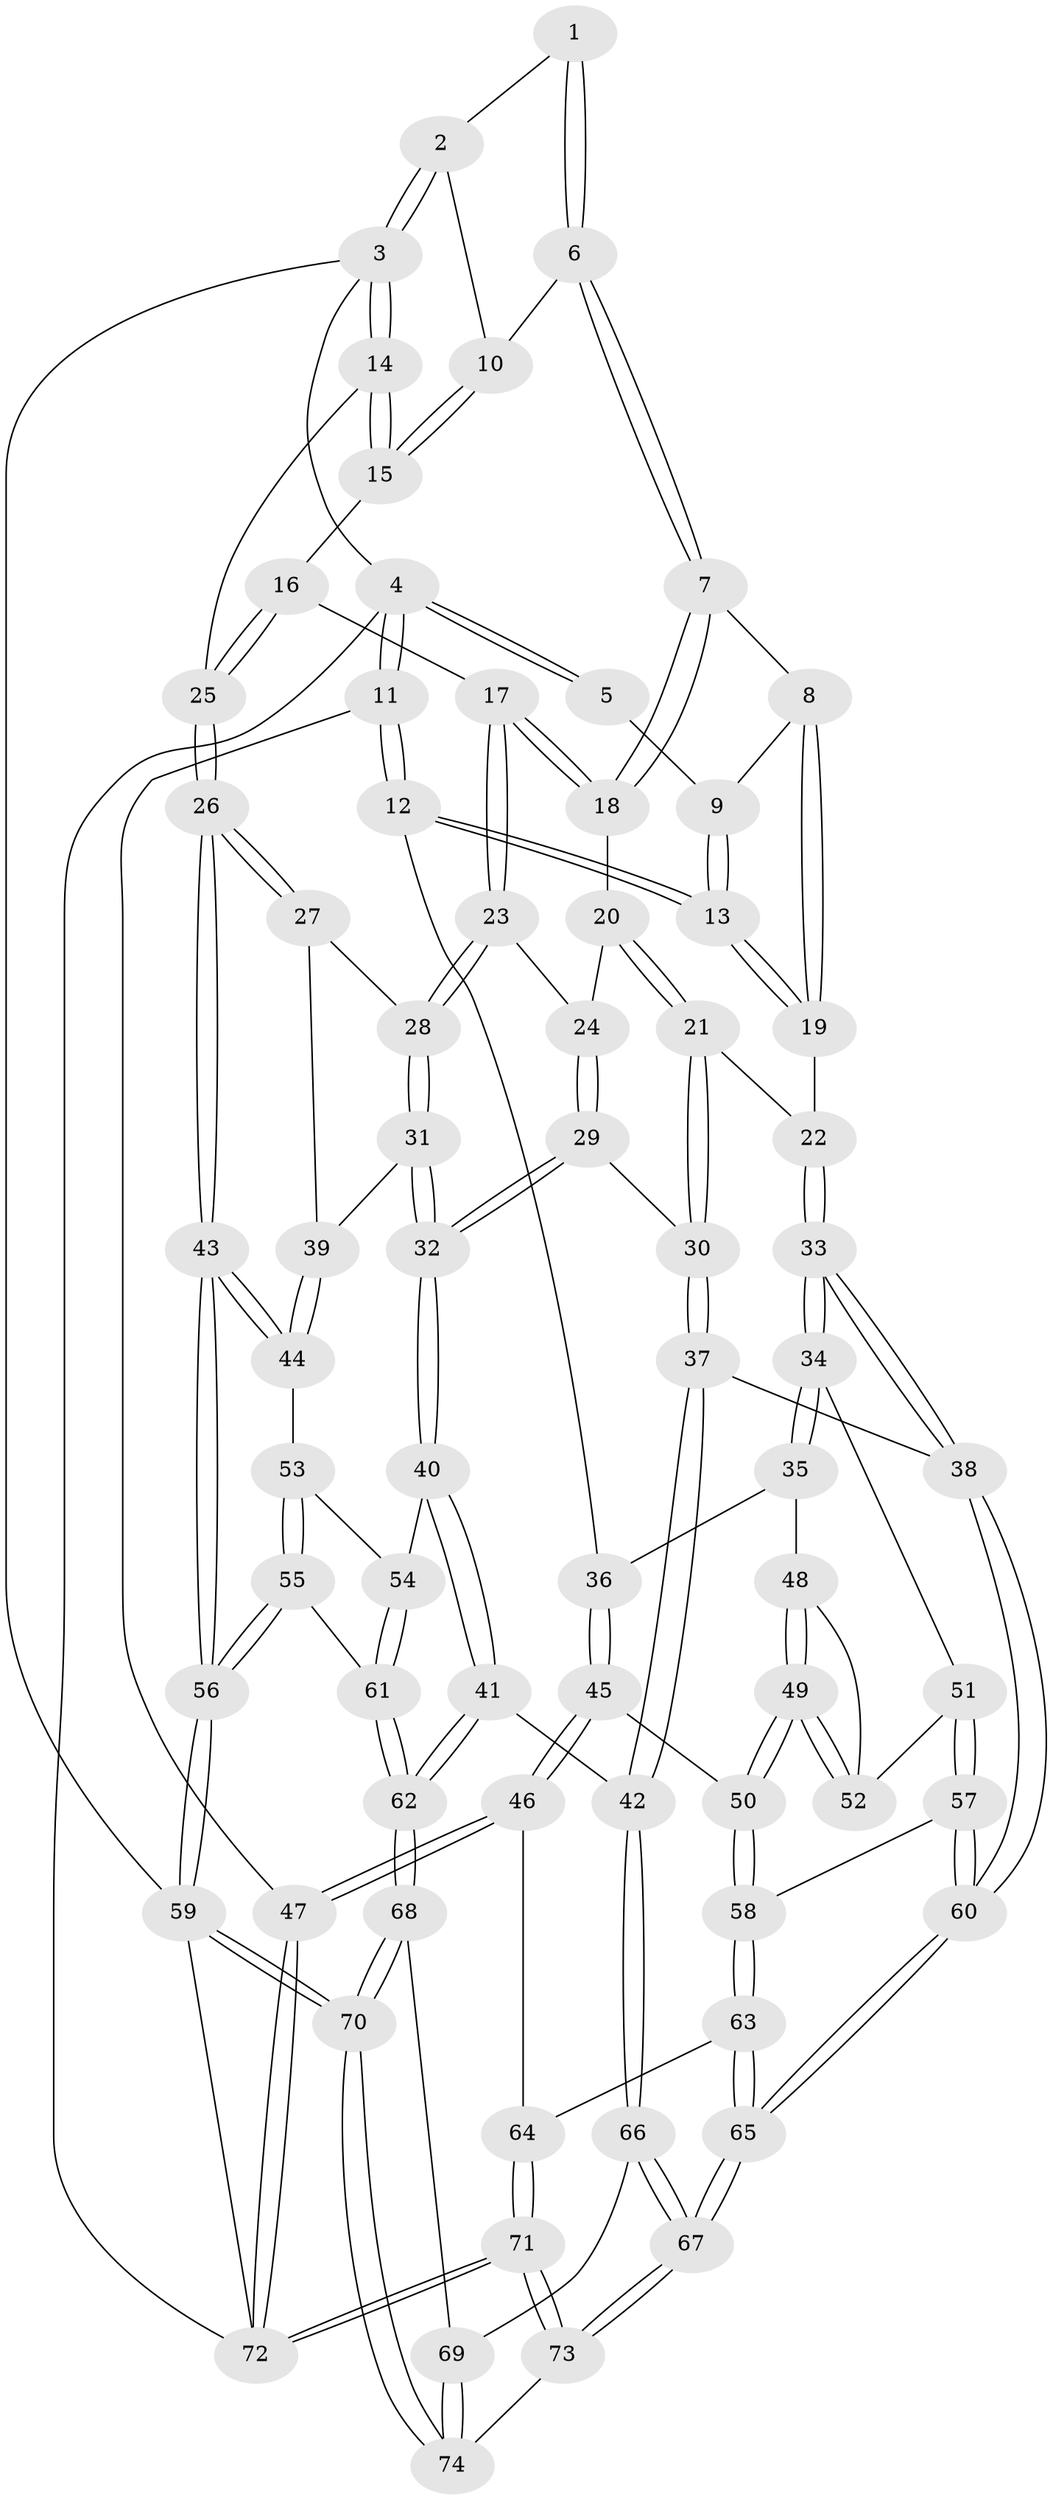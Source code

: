 // Generated by graph-tools (version 1.1) at 2025/27/03/15/25 16:27:56]
// undirected, 74 vertices, 182 edges
graph export_dot {
graph [start="1"]
  node [color=gray90,style=filled];
  1 [pos="+0.667171389337073+0"];
  2 [pos="+1+0"];
  3 [pos="+1+0"];
  4 [pos="+0+0"];
  5 [pos="+0.4209783444914982+0"];
  6 [pos="+0.7261460489274781+0.15254300715209893"];
  7 [pos="+0.6334125679511857+0.21714125879054952"];
  8 [pos="+0.45907732760845327+0.1729402068933829"];
  9 [pos="+0.42057667173765073+0"];
  10 [pos="+0.802596785651371+0.16570465504296156"];
  11 [pos="+0+0.3162152684753183"];
  12 [pos="+0.0035262761521257634+0.33304151457168274"];
  13 [pos="+0.035317752604513704+0.33364004914862655"];
  14 [pos="+1+0"];
  15 [pos="+0.8461919701109683+0.19211172864328474"];
  16 [pos="+0.9406907301377543+0.36388420613709405"];
  17 [pos="+0.7552621616413066+0.4435513548116057"];
  18 [pos="+0.6378177094797277+0.27992689226370954"];
  19 [pos="+0.2514971274565312+0.35840244879442856"];
  20 [pos="+0.5331898648376968+0.43548704720328185"];
  21 [pos="+0.4829771809970367+0.4620996672693266"];
  22 [pos="+0.3209436362581732+0.4241951773169882"];
  23 [pos="+0.7533899180664029+0.4475230243251496"];
  24 [pos="+0.7004927495281705+0.48607505964377556"];
  25 [pos="+1+0.4624312265991391"];
  26 [pos="+1+0.5231917445035439"];
  27 [pos="+0.864713206035158+0.5793923571730648"];
  28 [pos="+0.7859600491397811+0.5154105344628882"];
  29 [pos="+0.6560722888709825+0.5824890434088793"];
  30 [pos="+0.5475873140503387+0.5802948402060577"];
  31 [pos="+0.7647433162779025+0.6458405585650792"];
  32 [pos="+0.7071764411761097+0.6713388271182071"];
  33 [pos="+0.35981737332239655+0.6734634574736122"];
  34 [pos="+0.3425958320004943+0.6767743093723502"];
  35 [pos="+0.21335025665550977+0.6638526498592757"];
  36 [pos="+0.15654245579038148+0.6273224798702947"];
  37 [pos="+0.47661595895224784+0.7359631573772277"];
  38 [pos="+0.4287298001444065+0.7457615179130903"];
  39 [pos="+0.8136906524148504+0.6450941763842598"];
  40 [pos="+0.7004320657648666+0.6976073662922715"];
  41 [pos="+0.6278239935050031+0.7846159643340366"];
  42 [pos="+0.6150857504294138+0.7899313518464022"];
  43 [pos="+1+0.5296591169769799"];
  44 [pos="+0.8537079157845434+0.6847213166620553"];
  45 [pos="+0.1361761556310782+0.7583238618860191"];
  46 [pos="+0+0.7656157253087146"];
  47 [pos="+0+0.7556693085607062"];
  48 [pos="+0.21244283774992354+0.6820320192022311"];
  49 [pos="+0.1888693034458471+0.7500446396712631"];
  50 [pos="+0.1589750090855116+0.7744287040466954"];
  51 [pos="+0.252938998055521+0.7375057083970648"];
  52 [pos="+0.23300468321541587+0.7353661470374417"];
  53 [pos="+0.8545142174594356+0.6902838909143715"];
  54 [pos="+0.8155557419103169+0.7675484020823429"];
  55 [pos="+0.9946739185831767+0.8057794390246579"];
  56 [pos="+1+0.8715511960555211"];
  57 [pos="+0.24482326312094074+0.8057394010362071"];
  58 [pos="+0.17994874077308196+0.8147333536053133"];
  59 [pos="+1+1"];
  60 [pos="+0.38018727508728306+0.8485026541186901"];
  61 [pos="+0.8268129785540438+0.7931585916285836"];
  62 [pos="+0.7787261606235609+0.8669661732137782"];
  63 [pos="+0.164942179796628+0.8806651940580141"];
  64 [pos="+0.15909176662671648+0.8868647886260168"];
  65 [pos="+0.3731630114176762+0.9240987542080955"];
  66 [pos="+0.6103545176087412+0.8527746003087703"];
  67 [pos="+0.40832926769505024+1"];
  68 [pos="+0.7820040176201786+0.8795954207971024"];
  69 [pos="+0.6716778225245221+0.9533290683981428"];
  70 [pos="+1+1"];
  71 [pos="+0+1"];
  72 [pos="+0+1"];
  73 [pos="+0.40299484449641443+1"];
  74 [pos="+0.6789821677620799+1"];
  1 -- 2;
  1 -- 6;
  1 -- 6;
  2 -- 3;
  2 -- 3;
  2 -- 10;
  3 -- 4;
  3 -- 14;
  3 -- 14;
  3 -- 59;
  4 -- 5;
  4 -- 5;
  4 -- 11;
  4 -- 11;
  4 -- 72;
  5 -- 9;
  6 -- 7;
  6 -- 7;
  6 -- 10;
  7 -- 8;
  7 -- 18;
  7 -- 18;
  8 -- 9;
  8 -- 19;
  8 -- 19;
  9 -- 13;
  9 -- 13;
  10 -- 15;
  10 -- 15;
  11 -- 12;
  11 -- 12;
  11 -- 47;
  12 -- 13;
  12 -- 13;
  12 -- 36;
  13 -- 19;
  13 -- 19;
  14 -- 15;
  14 -- 15;
  14 -- 25;
  15 -- 16;
  16 -- 17;
  16 -- 25;
  16 -- 25;
  17 -- 18;
  17 -- 18;
  17 -- 23;
  17 -- 23;
  18 -- 20;
  19 -- 22;
  20 -- 21;
  20 -- 21;
  20 -- 24;
  21 -- 22;
  21 -- 30;
  21 -- 30;
  22 -- 33;
  22 -- 33;
  23 -- 24;
  23 -- 28;
  23 -- 28;
  24 -- 29;
  24 -- 29;
  25 -- 26;
  25 -- 26;
  26 -- 27;
  26 -- 27;
  26 -- 43;
  26 -- 43;
  27 -- 28;
  27 -- 39;
  28 -- 31;
  28 -- 31;
  29 -- 30;
  29 -- 32;
  29 -- 32;
  30 -- 37;
  30 -- 37;
  31 -- 32;
  31 -- 32;
  31 -- 39;
  32 -- 40;
  32 -- 40;
  33 -- 34;
  33 -- 34;
  33 -- 38;
  33 -- 38;
  34 -- 35;
  34 -- 35;
  34 -- 51;
  35 -- 36;
  35 -- 48;
  36 -- 45;
  36 -- 45;
  37 -- 38;
  37 -- 42;
  37 -- 42;
  38 -- 60;
  38 -- 60;
  39 -- 44;
  39 -- 44;
  40 -- 41;
  40 -- 41;
  40 -- 54;
  41 -- 42;
  41 -- 62;
  41 -- 62;
  42 -- 66;
  42 -- 66;
  43 -- 44;
  43 -- 44;
  43 -- 56;
  43 -- 56;
  44 -- 53;
  45 -- 46;
  45 -- 46;
  45 -- 50;
  46 -- 47;
  46 -- 47;
  46 -- 64;
  47 -- 72;
  47 -- 72;
  48 -- 49;
  48 -- 49;
  48 -- 52;
  49 -- 50;
  49 -- 50;
  49 -- 52;
  49 -- 52;
  50 -- 58;
  50 -- 58;
  51 -- 52;
  51 -- 57;
  51 -- 57;
  53 -- 54;
  53 -- 55;
  53 -- 55;
  54 -- 61;
  54 -- 61;
  55 -- 56;
  55 -- 56;
  55 -- 61;
  56 -- 59;
  56 -- 59;
  57 -- 58;
  57 -- 60;
  57 -- 60;
  58 -- 63;
  58 -- 63;
  59 -- 70;
  59 -- 70;
  59 -- 72;
  60 -- 65;
  60 -- 65;
  61 -- 62;
  61 -- 62;
  62 -- 68;
  62 -- 68;
  63 -- 64;
  63 -- 65;
  63 -- 65;
  64 -- 71;
  64 -- 71;
  65 -- 67;
  65 -- 67;
  66 -- 67;
  66 -- 67;
  66 -- 69;
  67 -- 73;
  67 -- 73;
  68 -- 69;
  68 -- 70;
  68 -- 70;
  69 -- 74;
  69 -- 74;
  70 -- 74;
  70 -- 74;
  71 -- 72;
  71 -- 72;
  71 -- 73;
  71 -- 73;
  73 -- 74;
}
